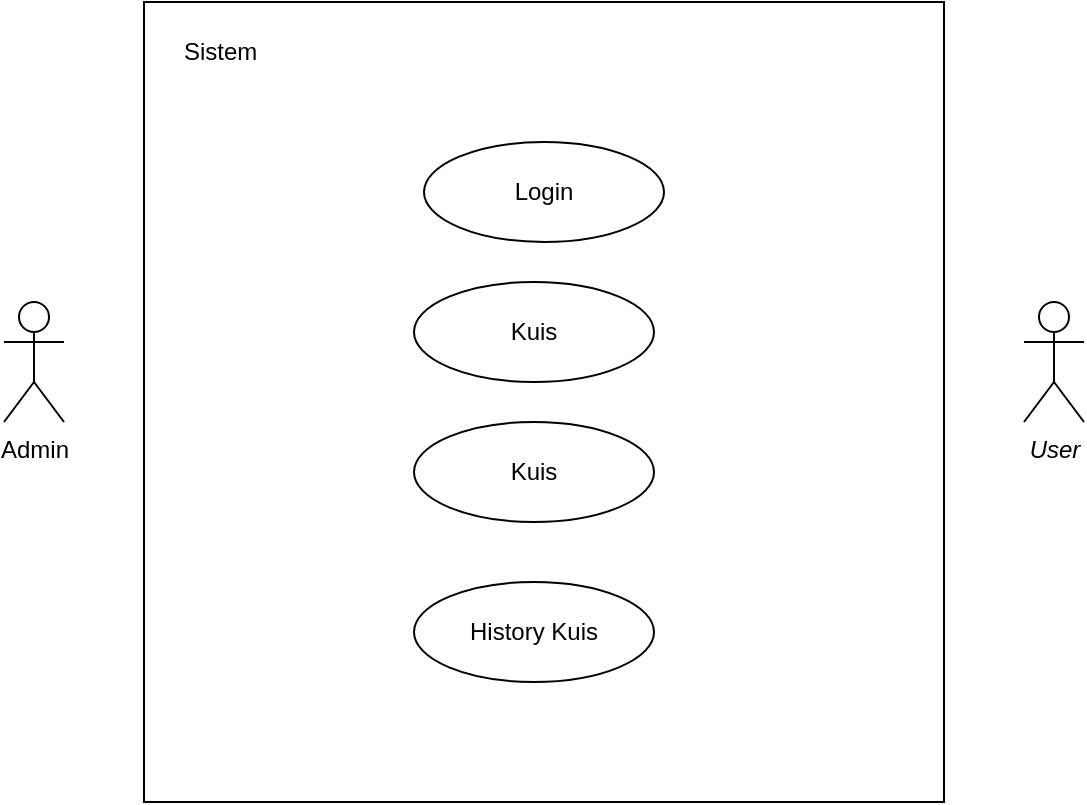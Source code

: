 <mxfile version="21.3.2" type="device">
  <diagram name="Halaman-1" id="uPRTW_aBZFXEhmaX0lRj">
    <mxGraphModel dx="1155" dy="722" grid="1" gridSize="10" guides="1" tooltips="1" connect="1" arrows="1" fold="1" page="1" pageScale="1" pageWidth="827" pageHeight="1169" math="0" shadow="0">
      <root>
        <mxCell id="0" />
        <mxCell id="1" parent="0" />
        <mxCell id="xgymrbXtGUdQtmWBgpT9-1" value="Admin" style="shape=umlActor;verticalLabelPosition=bottom;verticalAlign=top;html=1;" vertex="1" parent="1">
          <mxGeometry x="130" y="310" width="30" height="60" as="geometry" />
        </mxCell>
        <mxCell id="xgymrbXtGUdQtmWBgpT9-4" value="" style="rounded=0;whiteSpace=wrap;html=1;" vertex="1" parent="1">
          <mxGeometry x="200" y="160" width="400" height="400" as="geometry" />
        </mxCell>
        <mxCell id="xgymrbXtGUdQtmWBgpT9-5" value="Login" style="ellipse;whiteSpace=wrap;html=1;" vertex="1" parent="1">
          <mxGeometry x="340" y="230" width="120" height="50" as="geometry" />
        </mxCell>
        <mxCell id="xgymrbXtGUdQtmWBgpT9-6" value="Kuis" style="ellipse;whiteSpace=wrap;html=1;" vertex="1" parent="1">
          <mxGeometry x="335" y="370" width="120" height="50" as="geometry" />
        </mxCell>
        <mxCell id="xgymrbXtGUdQtmWBgpT9-7" value="History Kuis" style="ellipse;whiteSpace=wrap;html=1;" vertex="1" parent="1">
          <mxGeometry x="335" y="450" width="120" height="50" as="geometry" />
        </mxCell>
        <mxCell id="xgymrbXtGUdQtmWBgpT9-8" value="Kuis" style="ellipse;whiteSpace=wrap;html=1;" vertex="1" parent="1">
          <mxGeometry x="335" y="300" width="120" height="50" as="geometry" />
        </mxCell>
        <mxCell id="xgymrbXtGUdQtmWBgpT9-9" value="&lt;i&gt;User&lt;/i&gt;" style="shape=umlActor;verticalLabelPosition=bottom;verticalAlign=top;html=1;" vertex="1" parent="1">
          <mxGeometry x="640" y="310" width="30" height="60" as="geometry" />
        </mxCell>
        <mxCell id="xgymrbXtGUdQtmWBgpT9-13" value="Sistem&amp;nbsp;" style="text;html=1;strokeColor=none;fillColor=none;align=center;verticalAlign=middle;whiteSpace=wrap;rounded=0;" vertex="1" parent="1">
          <mxGeometry x="210" y="170" width="60" height="30" as="geometry" />
        </mxCell>
      </root>
    </mxGraphModel>
  </diagram>
</mxfile>
